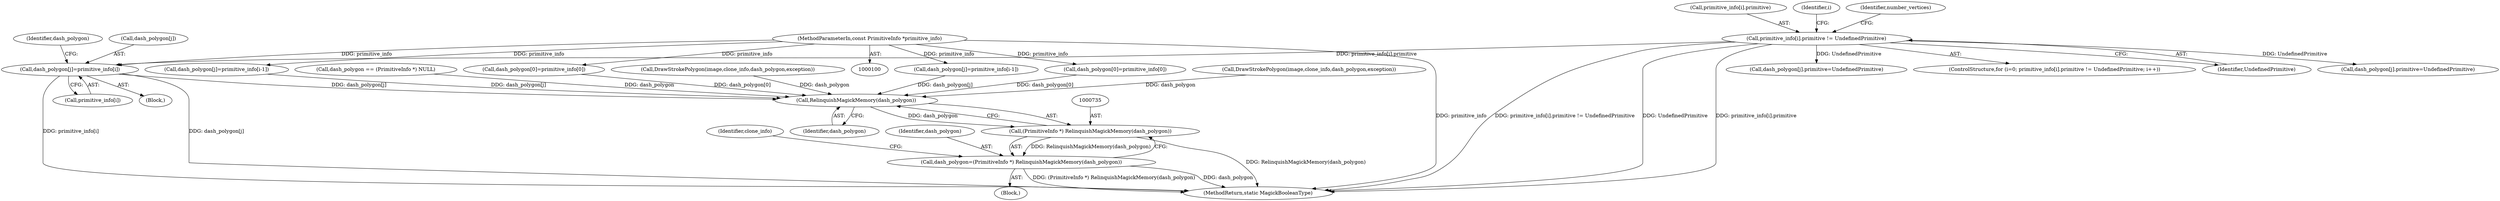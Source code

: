 digraph "0_ImageMagick_726812fa2fa7ce16bcf58f6e115f65427a1c0950_0@array" {
"1000642" [label="(Call,dash_polygon[j]=primitive_info[i])"];
"1000142" [label="(Call,primitive_info[i].primitive != UndefinedPrimitive)"];
"1000102" [label="(MethodParameterIn,const PrimitiveInfo *primitive_info)"];
"1000736" [label="(Call,RelinquishMagickMemory(dash_polygon))"];
"1000734" [label="(Call,(PrimitiveInfo *) RelinquishMagickMemory(dash_polygon))"];
"1000732" [label="(Call,dash_polygon=(PrimitiveInfo *) RelinquishMagickMemory(dash_polygon))"];
"1000143" [label="(Call,primitive_info[i].primitive)"];
"1000761" [label="(MethodReturn,static MagickBooleanType)"];
"1000737" [label="(Identifier,dash_polygon)"];
"1000718" [label="(Call,dash_polygon[j].primitive=UndefinedPrimitive)"];
"1000734" [label="(Call,(PrimitiveInfo *) RelinquishMagickMemory(dash_polygon))"];
"1000732" [label="(Call,dash_polygon=(PrimitiveInfo *) RelinquishMagickMemory(dash_polygon))"];
"1000646" [label="(Call,primitive_info[i])"];
"1000150" [label="(Identifier,i)"];
"1000436" [label="(Call,dash_polygon[0]=primitive_info[0])"];
"1000727" [label="(Call,DrawStrokePolygon(image,clone_info,dash_polygon,exception))"];
"1000509" [label="(Call,dash_polygon[j]=primitive_info[i-1])"];
"1000152" [label="(Identifier,number_vertices)"];
"1000642" [label="(Call,dash_polygon[j]=primitive_info[i])"];
"1000191" [label="(Call,dash_polygon[0]=primitive_info[0])"];
"1000142" [label="(Call,primitive_info[i].primitive != UndefinedPrimitive)"];
"1000105" [label="(Block,)"];
"1000595" [label="(Call,DrawStrokePolygon(image,clone_info,dash_polygon,exception))"];
"1000138" [label="(ControlStructure,for (i=0; primitive_info[i].primitive != UndefinedPrimitive; i++))"];
"1000739" [label="(Identifier,clone_info)"];
"1000736" [label="(Call,RelinquishMagickMemory(dash_polygon))"];
"1000733" [label="(Identifier,dash_polygon)"];
"1000331" [label="(Block,)"];
"1000148" [label="(Identifier,UndefinedPrimitive)"];
"1000102" [label="(MethodParameterIn,const PrimitiveInfo *primitive_info)"];
"1000673" [label="(Call,dash_polygon[j]=primitive_info[i-1])"];
"1000172" [label="(Call,dash_polygon == (PrimitiveInfo *) NULL)"];
"1000586" [label="(Call,dash_polygon[j].primitive=UndefinedPrimitive)"];
"1000643" [label="(Call,dash_polygon[j])"];
"1000652" [label="(Identifier,dash_polygon)"];
"1000642" -> "1000331"  [label="AST: "];
"1000642" -> "1000646"  [label="CFG: "];
"1000643" -> "1000642"  [label="AST: "];
"1000646" -> "1000642"  [label="AST: "];
"1000652" -> "1000642"  [label="CFG: "];
"1000642" -> "1000761"  [label="DDG: dash_polygon[j]"];
"1000642" -> "1000761"  [label="DDG: primitive_info[i]"];
"1000142" -> "1000642"  [label="DDG: primitive_info[i].primitive"];
"1000102" -> "1000642"  [label="DDG: primitive_info"];
"1000642" -> "1000736"  [label="DDG: dash_polygon[j]"];
"1000142" -> "1000138"  [label="AST: "];
"1000142" -> "1000148"  [label="CFG: "];
"1000143" -> "1000142"  [label="AST: "];
"1000148" -> "1000142"  [label="AST: "];
"1000150" -> "1000142"  [label="CFG: "];
"1000152" -> "1000142"  [label="CFG: "];
"1000142" -> "1000761"  [label="DDG: primitive_info[i].primitive != UndefinedPrimitive"];
"1000142" -> "1000761"  [label="DDG: UndefinedPrimitive"];
"1000142" -> "1000761"  [label="DDG: primitive_info[i].primitive"];
"1000142" -> "1000586"  [label="DDG: UndefinedPrimitive"];
"1000142" -> "1000718"  [label="DDG: UndefinedPrimitive"];
"1000102" -> "1000100"  [label="AST: "];
"1000102" -> "1000761"  [label="DDG: primitive_info"];
"1000102" -> "1000191"  [label="DDG: primitive_info"];
"1000102" -> "1000436"  [label="DDG: primitive_info"];
"1000102" -> "1000509"  [label="DDG: primitive_info"];
"1000102" -> "1000673"  [label="DDG: primitive_info"];
"1000736" -> "1000734"  [label="AST: "];
"1000736" -> "1000737"  [label="CFG: "];
"1000737" -> "1000736"  [label="AST: "];
"1000734" -> "1000736"  [label="CFG: "];
"1000736" -> "1000734"  [label="DDG: dash_polygon"];
"1000727" -> "1000736"  [label="DDG: dash_polygon"];
"1000436" -> "1000736"  [label="DDG: dash_polygon[0]"];
"1000595" -> "1000736"  [label="DDG: dash_polygon"];
"1000673" -> "1000736"  [label="DDG: dash_polygon[j]"];
"1000172" -> "1000736"  [label="DDG: dash_polygon"];
"1000509" -> "1000736"  [label="DDG: dash_polygon[j]"];
"1000191" -> "1000736"  [label="DDG: dash_polygon[0]"];
"1000734" -> "1000732"  [label="AST: "];
"1000735" -> "1000734"  [label="AST: "];
"1000732" -> "1000734"  [label="CFG: "];
"1000734" -> "1000761"  [label="DDG: RelinquishMagickMemory(dash_polygon)"];
"1000734" -> "1000732"  [label="DDG: RelinquishMagickMemory(dash_polygon)"];
"1000732" -> "1000105"  [label="AST: "];
"1000733" -> "1000732"  [label="AST: "];
"1000739" -> "1000732"  [label="CFG: "];
"1000732" -> "1000761"  [label="DDG: (PrimitiveInfo *) RelinquishMagickMemory(dash_polygon)"];
"1000732" -> "1000761"  [label="DDG: dash_polygon"];
}

